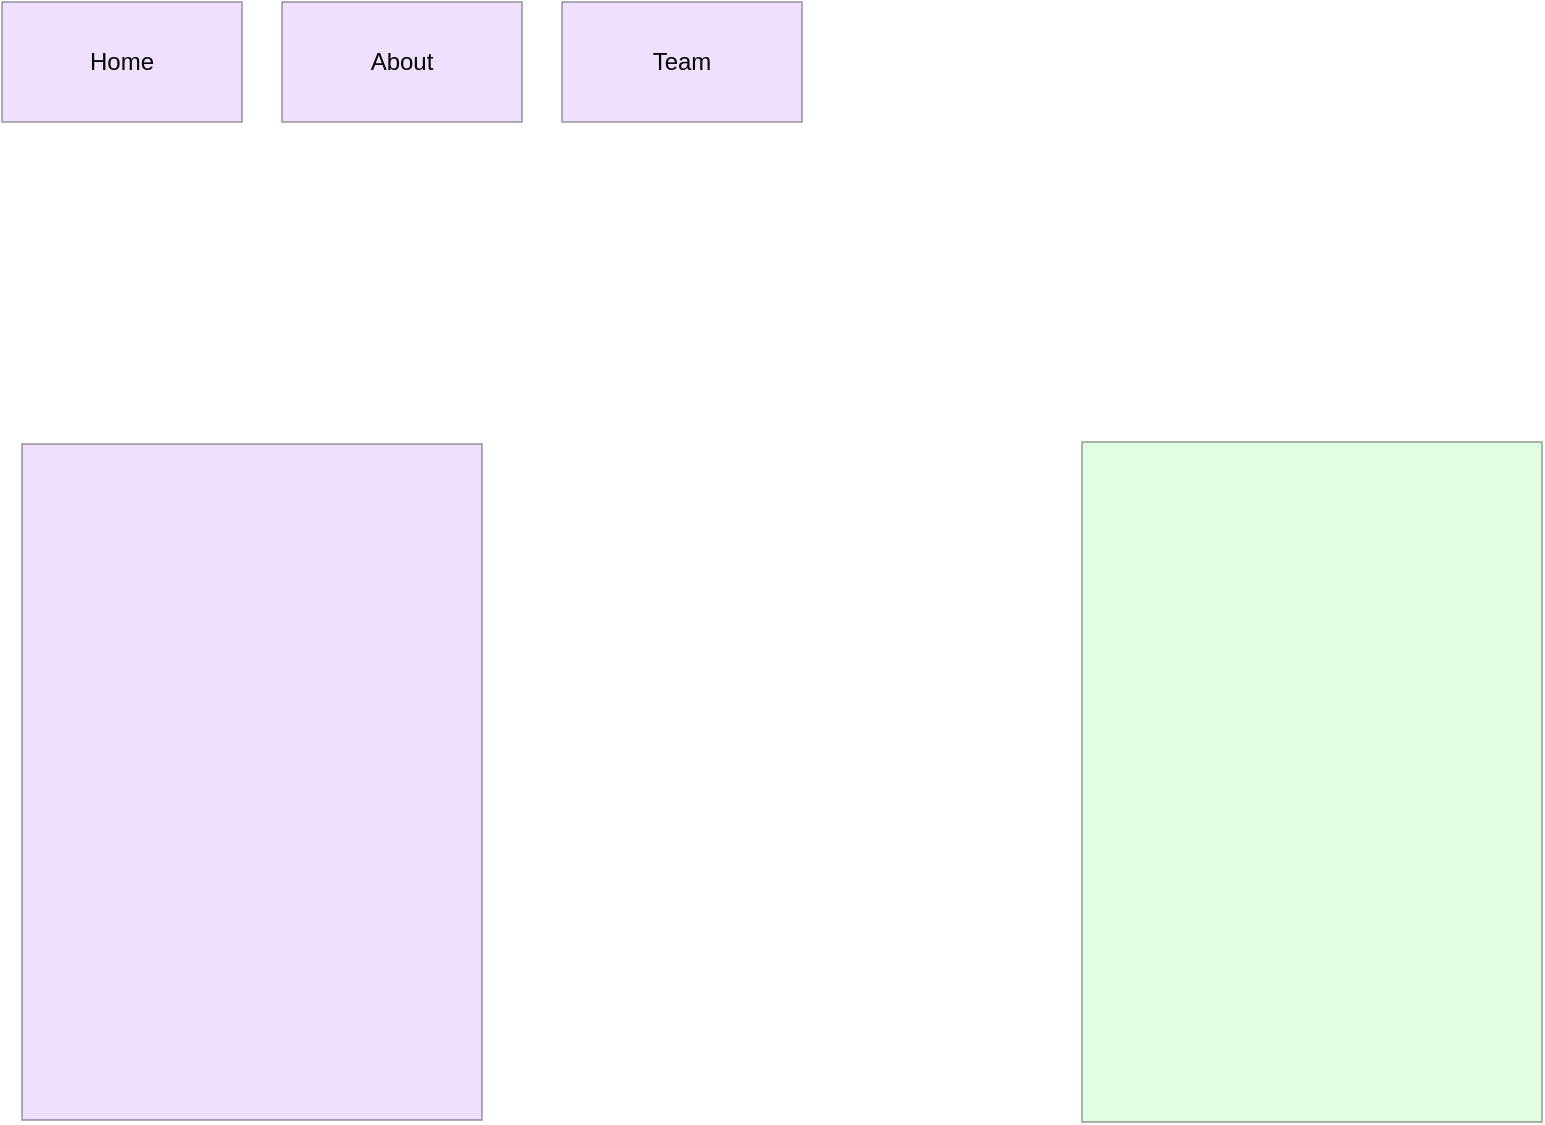 <mxfile>
    <diagram id="KW9fYAmIYB8bBQvruA9E" name="Page-1">
        <mxGraphModel dx="1054" dy="1754" grid="1" gridSize="10" guides="1" tooltips="1" connect="1" arrows="1" fold="1" page="1" pageScale="1" pageWidth="850" pageHeight="1100" math="0" shadow="0">
            <root>
                <mxCell id="0"/>
                <mxCell id="1" parent="0"/>
                <mxCell id="4" value="" style="rounded=0;whiteSpace=wrap;html=1;fillColor=#99FF99;opacity=30;" vertex="1" parent="1">
                    <mxGeometry x="580" y="210" width="230" height="340" as="geometry"/>
                </mxCell>
                <mxCell id="5" value="" style="rounded=0;whiteSpace=wrap;html=1;fillColor=#CC99FF;opacity=30;" vertex="1" parent="1">
                    <mxGeometry x="50" y="211" width="230" height="338" as="geometry"/>
                </mxCell>
                <mxCell id="6" value="Home" style="rounded=0;whiteSpace=wrap;html=1;fillColor=#CC99FF;opacity=30;" vertex="1" parent="1">
                    <mxGeometry x="40" y="-10" width="120" height="60" as="geometry"/>
                </mxCell>
                <mxCell id="7" value="Team" style="rounded=0;whiteSpace=wrap;html=1;fillColor=#CC99FF;opacity=30;" vertex="1" parent="1">
                    <mxGeometry x="320" y="-10" width="120" height="60" as="geometry"/>
                </mxCell>
                <mxCell id="8" value="About" style="rounded=0;whiteSpace=wrap;html=1;fillColor=#CC99FF;opacity=30;" vertex="1" parent="1">
                    <mxGeometry x="180" y="-10" width="120" height="60" as="geometry"/>
                </mxCell>
            </root>
        </mxGraphModel>
    </diagram>
</mxfile>
